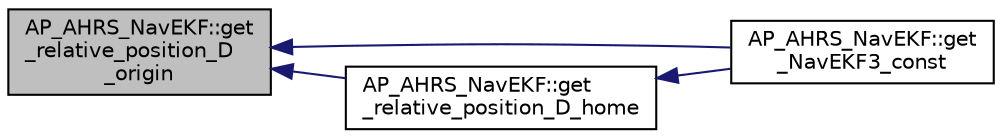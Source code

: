 digraph "AP_AHRS_NavEKF::get_relative_position_D_origin"
{
 // INTERACTIVE_SVG=YES
  edge [fontname="Helvetica",fontsize="10",labelfontname="Helvetica",labelfontsize="10"];
  node [fontname="Helvetica",fontsize="10",shape=record];
  rankdir="LR";
  Node1 [label="AP_AHRS_NavEKF::get\l_relative_position_D\l_origin",height=0.2,width=0.4,color="black", fillcolor="grey75", style="filled", fontcolor="black"];
  Node1 -> Node2 [dir="back",color="midnightblue",fontsize="10",style="solid",fontname="Helvetica"];
  Node2 [label="AP_AHRS_NavEKF::get\l_NavEKF3_const",height=0.2,width=0.4,color="black", fillcolor="white", style="filled",URL="$classAP__AHRS__NavEKF.html#add98225e5350abab51cccd311f5496c3"];
  Node1 -> Node3 [dir="back",color="midnightblue",fontsize="10",style="solid",fontname="Helvetica"];
  Node3 [label="AP_AHRS_NavEKF::get\l_relative_position_D_home",height=0.2,width=0.4,color="black", fillcolor="white", style="filled",URL="$classAP__AHRS__NavEKF.html#acf8913fdd3d47c9b2cfcdda9d4e27268"];
  Node3 -> Node2 [dir="back",color="midnightblue",fontsize="10",style="solid",fontname="Helvetica"];
}
